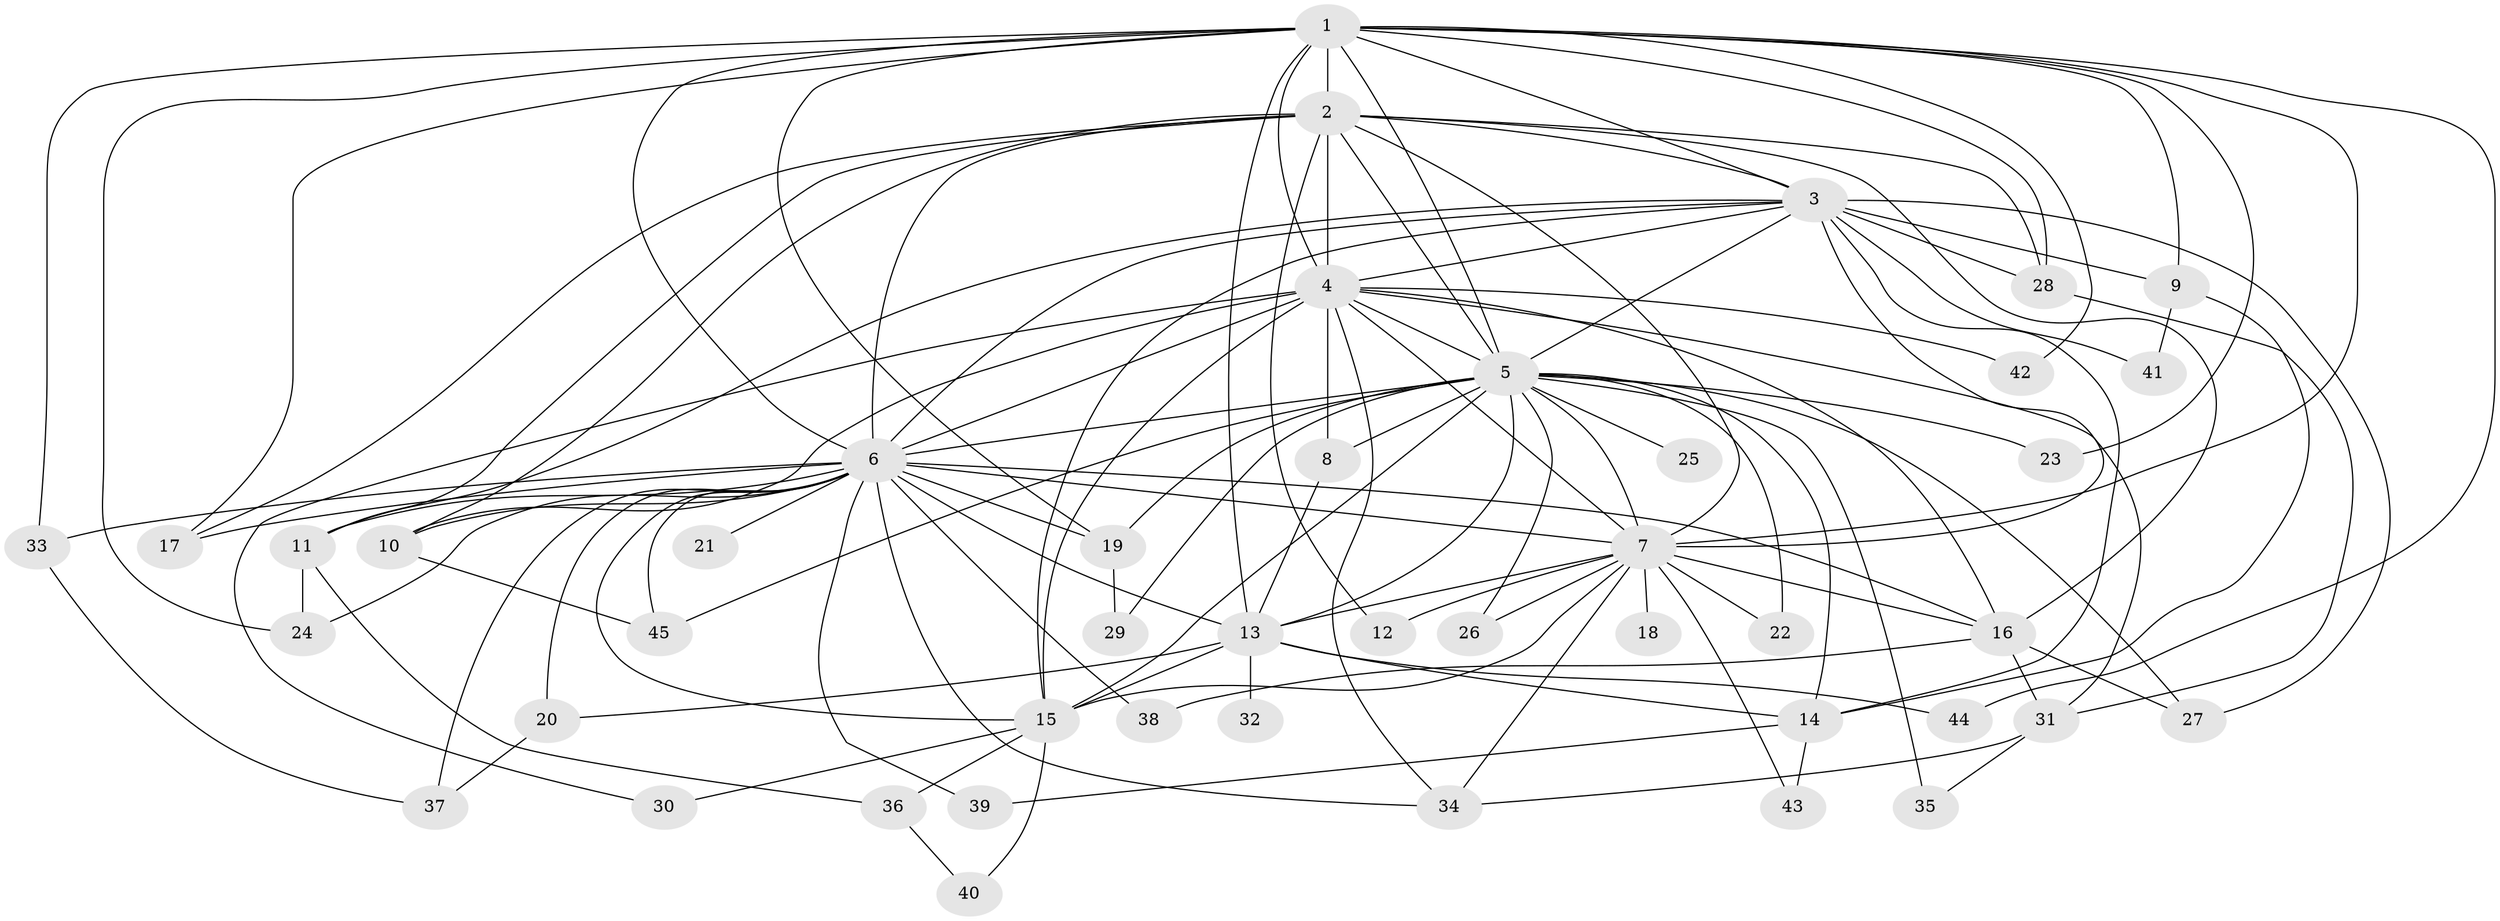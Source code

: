 // original degree distribution, {21: 0.02247191011235955, 18: 0.02247191011235955, 19: 0.02247191011235955, 14: 0.011235955056179775, 20: 0.011235955056179775, 26: 0.011235955056179775, 15: 0.011235955056179775, 3: 0.20224719101123595, 4: 0.10112359550561797, 5: 0.056179775280898875, 2: 0.5168539325842697, 8: 0.011235955056179775}
// Generated by graph-tools (version 1.1) at 2025/34/03/09/25 02:34:38]
// undirected, 45 vertices, 116 edges
graph export_dot {
graph [start="1"]
  node [color=gray90,style=filled];
  1;
  2;
  3;
  4;
  5;
  6;
  7;
  8;
  9;
  10;
  11;
  12;
  13;
  14;
  15;
  16;
  17;
  18;
  19;
  20;
  21;
  22;
  23;
  24;
  25;
  26;
  27;
  28;
  29;
  30;
  31;
  32;
  33;
  34;
  35;
  36;
  37;
  38;
  39;
  40;
  41;
  42;
  43;
  44;
  45;
  1 -- 2 [weight=3.0];
  1 -- 3 [weight=1.0];
  1 -- 4 [weight=2.0];
  1 -- 5 [weight=3.0];
  1 -- 6 [weight=2.0];
  1 -- 7 [weight=1.0];
  1 -- 9 [weight=1.0];
  1 -- 13 [weight=1.0];
  1 -- 17 [weight=1.0];
  1 -- 19 [weight=1.0];
  1 -- 23 [weight=1.0];
  1 -- 24 [weight=1.0];
  1 -- 28 [weight=1.0];
  1 -- 33 [weight=1.0];
  1 -- 42 [weight=1.0];
  1 -- 44 [weight=1.0];
  2 -- 3 [weight=2.0];
  2 -- 4 [weight=4.0];
  2 -- 5 [weight=2.0];
  2 -- 6 [weight=7.0];
  2 -- 7 [weight=3.0];
  2 -- 10 [weight=1.0];
  2 -- 11 [weight=1.0];
  2 -- 12 [weight=2.0];
  2 -- 16 [weight=1.0];
  2 -- 17 [weight=1.0];
  2 -- 28 [weight=1.0];
  3 -- 4 [weight=3.0];
  3 -- 5 [weight=1.0];
  3 -- 6 [weight=3.0];
  3 -- 7 [weight=1.0];
  3 -- 9 [weight=1.0];
  3 -- 11 [weight=1.0];
  3 -- 14 [weight=1.0];
  3 -- 15 [weight=2.0];
  3 -- 27 [weight=1.0];
  3 -- 28 [weight=1.0];
  3 -- 41 [weight=1.0];
  4 -- 5 [weight=2.0];
  4 -- 6 [weight=4.0];
  4 -- 7 [weight=2.0];
  4 -- 8 [weight=2.0];
  4 -- 10 [weight=1.0];
  4 -- 15 [weight=6.0];
  4 -- 16 [weight=1.0];
  4 -- 30 [weight=1.0];
  4 -- 31 [weight=1.0];
  4 -- 34 [weight=1.0];
  4 -- 42 [weight=1.0];
  5 -- 6 [weight=3.0];
  5 -- 7 [weight=1.0];
  5 -- 8 [weight=1.0];
  5 -- 13 [weight=1.0];
  5 -- 14 [weight=1.0];
  5 -- 15 [weight=1.0];
  5 -- 19 [weight=1.0];
  5 -- 22 [weight=1.0];
  5 -- 23 [weight=1.0];
  5 -- 25 [weight=1.0];
  5 -- 26 [weight=1.0];
  5 -- 27 [weight=1.0];
  5 -- 29 [weight=1.0];
  5 -- 35 [weight=1.0];
  5 -- 45 [weight=1.0];
  6 -- 7 [weight=2.0];
  6 -- 10 [weight=1.0];
  6 -- 11 [weight=1.0];
  6 -- 13 [weight=2.0];
  6 -- 15 [weight=2.0];
  6 -- 16 [weight=1.0];
  6 -- 17 [weight=1.0];
  6 -- 19 [weight=2.0];
  6 -- 20 [weight=3.0];
  6 -- 21 [weight=1.0];
  6 -- 24 [weight=1.0];
  6 -- 33 [weight=1.0];
  6 -- 34 [weight=1.0];
  6 -- 37 [weight=1.0];
  6 -- 38 [weight=1.0];
  6 -- 39 [weight=1.0];
  6 -- 45 [weight=1.0];
  7 -- 12 [weight=1.0];
  7 -- 13 [weight=2.0];
  7 -- 15 [weight=1.0];
  7 -- 16 [weight=1.0];
  7 -- 18 [weight=1.0];
  7 -- 22 [weight=1.0];
  7 -- 26 [weight=1.0];
  7 -- 34 [weight=1.0];
  7 -- 43 [weight=1.0];
  8 -- 13 [weight=1.0];
  9 -- 14 [weight=1.0];
  9 -- 41 [weight=1.0];
  10 -- 45 [weight=2.0];
  11 -- 24 [weight=1.0];
  11 -- 36 [weight=1.0];
  13 -- 14 [weight=1.0];
  13 -- 15 [weight=1.0];
  13 -- 20 [weight=1.0];
  13 -- 32 [weight=1.0];
  13 -- 44 [weight=1.0];
  14 -- 39 [weight=1.0];
  14 -- 43 [weight=1.0];
  15 -- 30 [weight=1.0];
  15 -- 36 [weight=1.0];
  15 -- 40 [weight=1.0];
  16 -- 27 [weight=2.0];
  16 -- 31 [weight=1.0];
  16 -- 38 [weight=1.0];
  19 -- 29 [weight=1.0];
  20 -- 37 [weight=1.0];
  28 -- 31 [weight=1.0];
  31 -- 34 [weight=1.0];
  31 -- 35 [weight=1.0];
  33 -- 37 [weight=1.0];
  36 -- 40 [weight=1.0];
}

